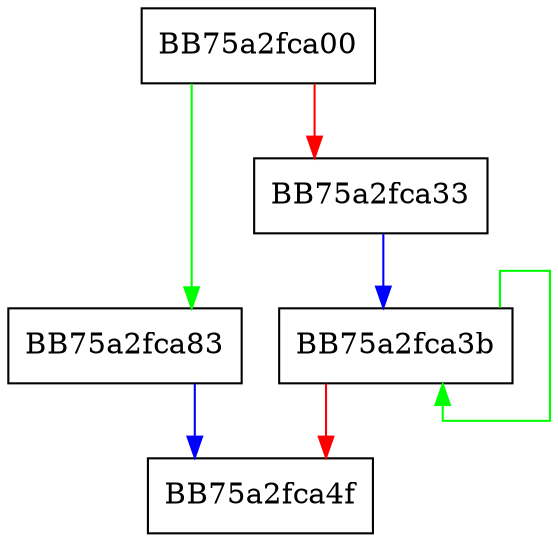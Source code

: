 digraph RpfAPI__wcsnicmp {
  node [shape="box"];
  graph [splines=ortho];
  BB75a2fca00 -> BB75a2fca83 [color="green"];
  BB75a2fca00 -> BB75a2fca33 [color="red"];
  BB75a2fca33 -> BB75a2fca3b [color="blue"];
  BB75a2fca3b -> BB75a2fca3b [color="green"];
  BB75a2fca3b -> BB75a2fca4f [color="red"];
  BB75a2fca83 -> BB75a2fca4f [color="blue"];
}